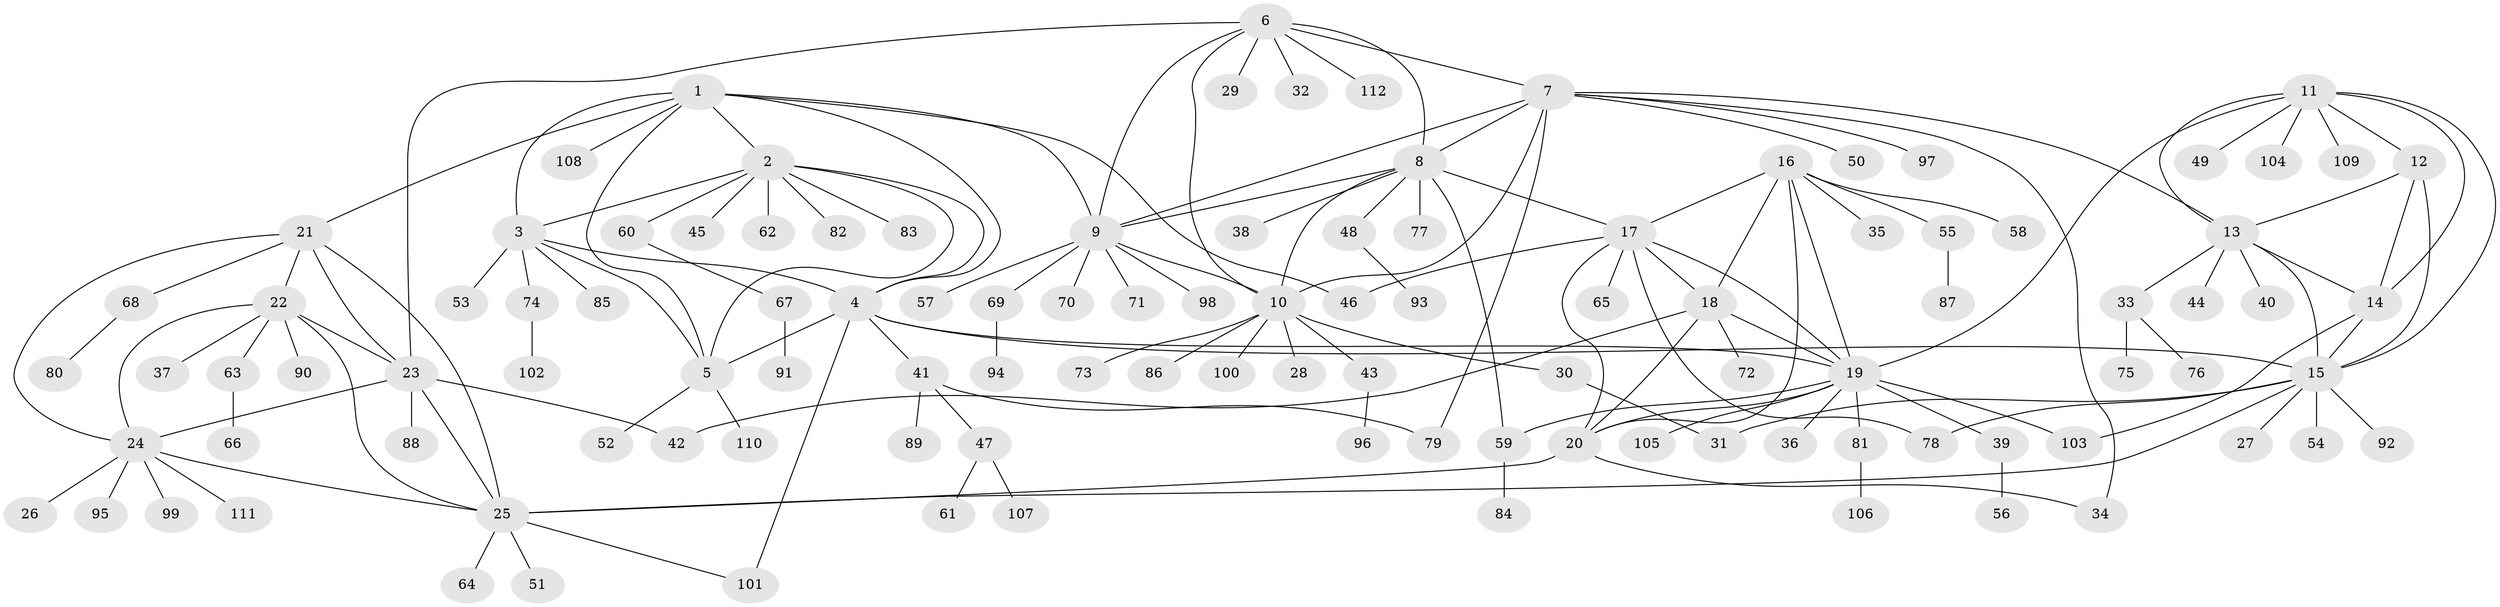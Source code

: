 // Generated by graph-tools (version 1.1) at 2025/11/02/27/25 16:11:31]
// undirected, 112 vertices, 156 edges
graph export_dot {
graph [start="1"]
  node [color=gray90,style=filled];
  1;
  2;
  3;
  4;
  5;
  6;
  7;
  8;
  9;
  10;
  11;
  12;
  13;
  14;
  15;
  16;
  17;
  18;
  19;
  20;
  21;
  22;
  23;
  24;
  25;
  26;
  27;
  28;
  29;
  30;
  31;
  32;
  33;
  34;
  35;
  36;
  37;
  38;
  39;
  40;
  41;
  42;
  43;
  44;
  45;
  46;
  47;
  48;
  49;
  50;
  51;
  52;
  53;
  54;
  55;
  56;
  57;
  58;
  59;
  60;
  61;
  62;
  63;
  64;
  65;
  66;
  67;
  68;
  69;
  70;
  71;
  72;
  73;
  74;
  75;
  76;
  77;
  78;
  79;
  80;
  81;
  82;
  83;
  84;
  85;
  86;
  87;
  88;
  89;
  90;
  91;
  92;
  93;
  94;
  95;
  96;
  97;
  98;
  99;
  100;
  101;
  102;
  103;
  104;
  105;
  106;
  107;
  108;
  109;
  110;
  111;
  112;
  1 -- 2;
  1 -- 3;
  1 -- 4;
  1 -- 5;
  1 -- 9;
  1 -- 21;
  1 -- 46;
  1 -- 108;
  2 -- 3;
  2 -- 4;
  2 -- 5;
  2 -- 45;
  2 -- 60;
  2 -- 62;
  2 -- 82;
  2 -- 83;
  3 -- 4;
  3 -- 5;
  3 -- 53;
  3 -- 74;
  3 -- 85;
  4 -- 5;
  4 -- 15;
  4 -- 19;
  4 -- 41;
  4 -- 101;
  5 -- 52;
  5 -- 110;
  6 -- 7;
  6 -- 8;
  6 -- 9;
  6 -- 10;
  6 -- 23;
  6 -- 29;
  6 -- 32;
  6 -- 112;
  7 -- 8;
  7 -- 9;
  7 -- 10;
  7 -- 13;
  7 -- 34;
  7 -- 50;
  7 -- 79;
  7 -- 97;
  8 -- 9;
  8 -- 10;
  8 -- 17;
  8 -- 38;
  8 -- 48;
  8 -- 59;
  8 -- 77;
  9 -- 10;
  9 -- 57;
  9 -- 69;
  9 -- 70;
  9 -- 71;
  9 -- 98;
  10 -- 28;
  10 -- 30;
  10 -- 43;
  10 -- 73;
  10 -- 86;
  10 -- 100;
  11 -- 12;
  11 -- 13;
  11 -- 14;
  11 -- 15;
  11 -- 19;
  11 -- 49;
  11 -- 104;
  11 -- 109;
  12 -- 13;
  12 -- 14;
  12 -- 15;
  13 -- 14;
  13 -- 15;
  13 -- 33;
  13 -- 40;
  13 -- 44;
  14 -- 15;
  14 -- 103;
  15 -- 25;
  15 -- 27;
  15 -- 31;
  15 -- 54;
  15 -- 78;
  15 -- 92;
  16 -- 17;
  16 -- 18;
  16 -- 19;
  16 -- 20;
  16 -- 35;
  16 -- 55;
  16 -- 58;
  17 -- 18;
  17 -- 19;
  17 -- 20;
  17 -- 46;
  17 -- 65;
  17 -- 78;
  18 -- 19;
  18 -- 20;
  18 -- 42;
  18 -- 72;
  19 -- 20;
  19 -- 36;
  19 -- 39;
  19 -- 59;
  19 -- 81;
  19 -- 103;
  19 -- 105;
  20 -- 25;
  20 -- 34;
  21 -- 22;
  21 -- 23;
  21 -- 24;
  21 -- 25;
  21 -- 68;
  22 -- 23;
  22 -- 24;
  22 -- 25;
  22 -- 37;
  22 -- 63;
  22 -- 90;
  23 -- 24;
  23 -- 25;
  23 -- 42;
  23 -- 88;
  24 -- 25;
  24 -- 26;
  24 -- 95;
  24 -- 99;
  24 -- 111;
  25 -- 51;
  25 -- 64;
  25 -- 101;
  30 -- 31;
  33 -- 75;
  33 -- 76;
  39 -- 56;
  41 -- 47;
  41 -- 79;
  41 -- 89;
  43 -- 96;
  47 -- 61;
  47 -- 107;
  48 -- 93;
  55 -- 87;
  59 -- 84;
  60 -- 67;
  63 -- 66;
  67 -- 91;
  68 -- 80;
  69 -- 94;
  74 -- 102;
  81 -- 106;
}
